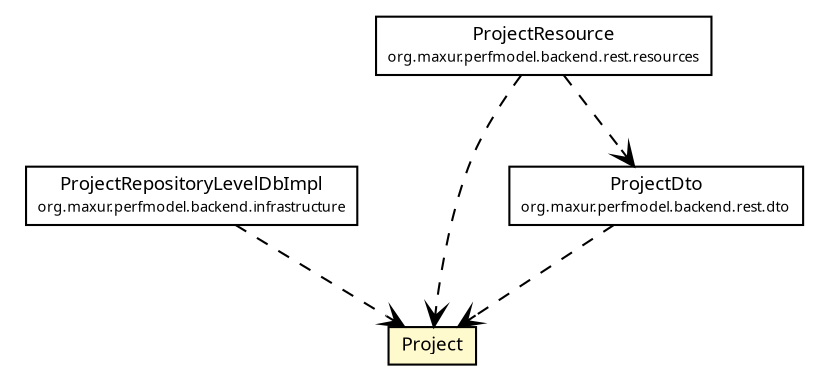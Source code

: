 #!/usr/local/bin/dot
#
# Class diagram 
# Generated by UMLGraph version R5_6-24-gf6e263 (http://www.umlgraph.org/)
#

digraph G {
	edge [fontname="Trebuchet MS",fontsize=10,labelfontname="Trebuchet MS",labelfontsize=10];
	node [fontname="Trebuchet MS",fontsize=10,shape=plaintext];
	nodesep=0.25;
	ranksep=0.5;
	// org.maxur.perfmodel.backend.domain.Project
	c991 [label=<<table title="org.maxur.perfmodel.backend.domain.Project" border="0" cellborder="1" cellspacing="0" cellpadding="2" port="p" bgcolor="lemonChiffon" href="./Project.html">
		<tr><td><table border="0" cellspacing="0" cellpadding="1">
<tr><td align="center" balign="center"><font face="Trebuchet MS"> Project </font></td></tr>
		</table></td></tr>
		</table>>, URL="./Project.html", fontname="Trebuchet MS", fontcolor="black", fontsize=9.0];
	// org.maxur.perfmodel.backend.infrastructure.ProjectRepositoryLevelDbImpl
	c994 [label=<<table title="org.maxur.perfmodel.backend.infrastructure.ProjectRepositoryLevelDbImpl" border="0" cellborder="1" cellspacing="0" cellpadding="2" port="p" href="../infrastructure/ProjectRepositoryLevelDbImpl.html">
		<tr><td><table border="0" cellspacing="0" cellpadding="1">
<tr><td align="center" balign="center"><font face="Trebuchet MS"> ProjectRepositoryLevelDbImpl </font></td></tr>
<tr><td align="center" balign="center"><font face="Trebuchet MS" point-size="7.0"> org.maxur.perfmodel.backend.infrastructure </font></td></tr>
		</table></td></tr>
		</table>>, URL="../infrastructure/ProjectRepositoryLevelDbImpl.html", fontname="Trebuchet MS", fontcolor="black", fontsize=9.0];
	// org.maxur.perfmodel.backend.rest.dto.ProjectDto
	c996 [label=<<table title="org.maxur.perfmodel.backend.rest.dto.ProjectDto" border="0" cellborder="1" cellspacing="0" cellpadding="2" port="p" href="../rest/dto/ProjectDto.html">
		<tr><td><table border="0" cellspacing="0" cellpadding="1">
<tr><td align="center" balign="center"><font face="Trebuchet MS"> ProjectDto </font></td></tr>
<tr><td align="center" balign="center"><font face="Trebuchet MS" point-size="7.0"> org.maxur.perfmodel.backend.rest.dto </font></td></tr>
		</table></td></tr>
		</table>>, URL="../rest/dto/ProjectDto.html", fontname="Trebuchet MS", fontcolor="black", fontsize=9.0];
	// org.maxur.perfmodel.backend.rest.resources.ProjectResource
	c1001 [label=<<table title="org.maxur.perfmodel.backend.rest.resources.ProjectResource" border="0" cellborder="1" cellspacing="0" cellpadding="2" port="p" href="../rest/resources/ProjectResource.html">
		<tr><td><table border="0" cellspacing="0" cellpadding="1">
<tr><td align="center" balign="center"><font face="Trebuchet MS"> ProjectResource </font></td></tr>
<tr><td align="center" balign="center"><font face="Trebuchet MS" point-size="7.0"> org.maxur.perfmodel.backend.rest.resources </font></td></tr>
		</table></td></tr>
		</table>>, URL="../rest/resources/ProjectResource.html", fontname="Trebuchet MS", fontcolor="black", fontsize=9.0];
	// org.maxur.perfmodel.backend.infrastructure.ProjectRepositoryLevelDbImpl DEPEND org.maxur.perfmodel.backend.domain.Project
	c994:p -> c991:p [taillabel="", label="", headlabel="", fontname="Trebuchet MS", fontcolor="black", fontsize=10.0, color="black", arrowhead=open, style=dashed];
	// org.maxur.perfmodel.backend.rest.dto.ProjectDto DEPEND org.maxur.perfmodel.backend.domain.Project
	c996:p -> c991:p [taillabel="", label="", headlabel="", fontname="Trebuchet MS", fontcolor="black", fontsize=10.0, color="black", arrowhead=open, style=dashed];
	// org.maxur.perfmodel.backend.rest.resources.ProjectResource DEPEND org.maxur.perfmodel.backend.rest.dto.ProjectDto
	c1001:p -> c996:p [taillabel="", label="", headlabel="", fontname="Trebuchet MS", fontcolor="black", fontsize=10.0, color="black", arrowhead=open, style=dashed];
	// org.maxur.perfmodel.backend.rest.resources.ProjectResource DEPEND org.maxur.perfmodel.backend.domain.Project
	c1001:p -> c991:p [taillabel="", label="", headlabel="", fontname="Trebuchet MS", fontcolor="black", fontsize=10.0, color="black", arrowhead=open, style=dashed];
}

